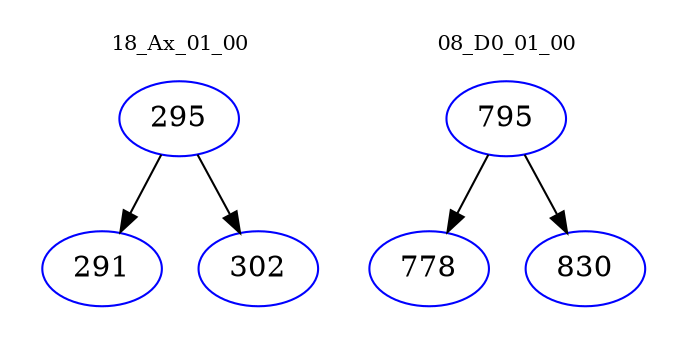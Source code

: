digraph{
subgraph cluster_0 {
color = white
label = "18_Ax_01_00";
fontsize=10;
T0_295 [label="295", color="blue"]
T0_295 -> T0_291 [color="black"]
T0_291 [label="291", color="blue"]
T0_295 -> T0_302 [color="black"]
T0_302 [label="302", color="blue"]
}
subgraph cluster_1 {
color = white
label = "08_D0_01_00";
fontsize=10;
T1_795 [label="795", color="blue"]
T1_795 -> T1_778 [color="black"]
T1_778 [label="778", color="blue"]
T1_795 -> T1_830 [color="black"]
T1_830 [label="830", color="blue"]
}
}
